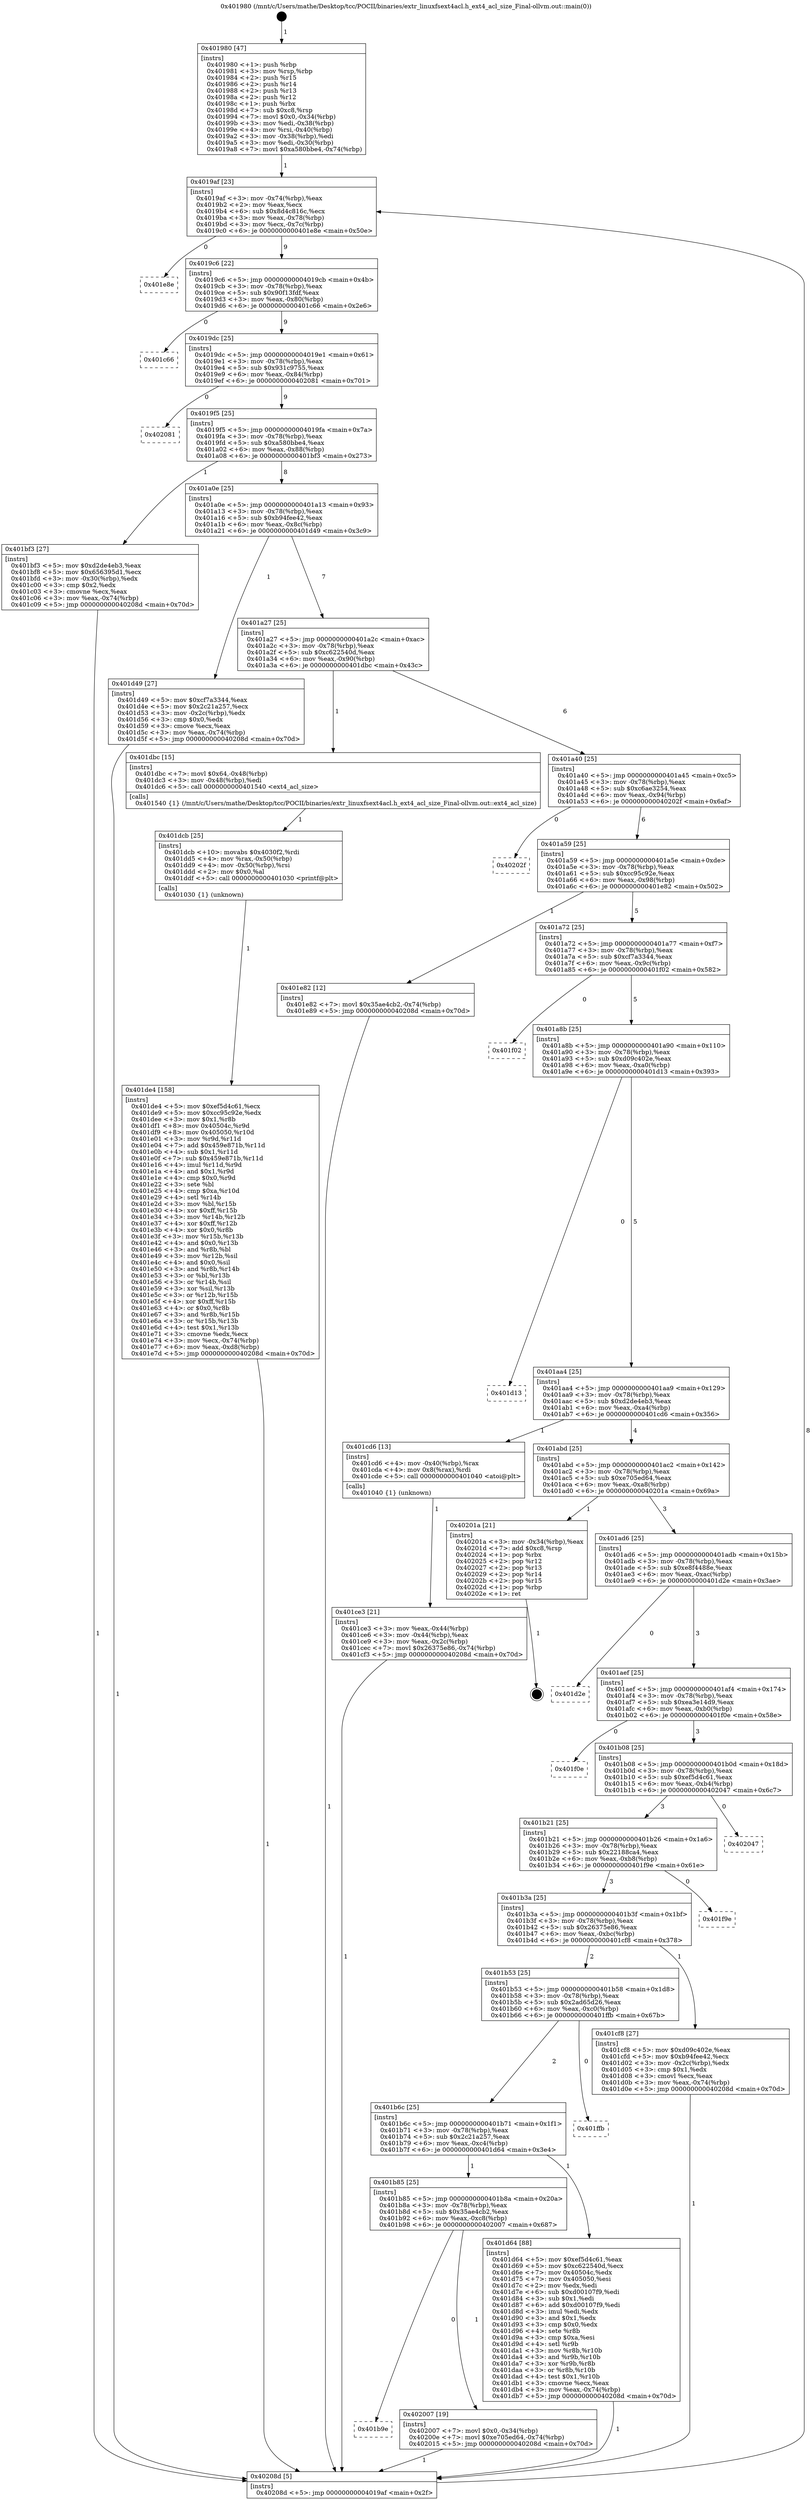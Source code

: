 digraph "0x401980" {
  label = "0x401980 (/mnt/c/Users/mathe/Desktop/tcc/POCII/binaries/extr_linuxfsext4acl.h_ext4_acl_size_Final-ollvm.out::main(0))"
  labelloc = "t"
  node[shape=record]

  Entry [label="",width=0.3,height=0.3,shape=circle,fillcolor=black,style=filled]
  "0x4019af" [label="{
     0x4019af [23]\l
     | [instrs]\l
     &nbsp;&nbsp;0x4019af \<+3\>: mov -0x74(%rbp),%eax\l
     &nbsp;&nbsp;0x4019b2 \<+2\>: mov %eax,%ecx\l
     &nbsp;&nbsp;0x4019b4 \<+6\>: sub $0x8d4c816c,%ecx\l
     &nbsp;&nbsp;0x4019ba \<+3\>: mov %eax,-0x78(%rbp)\l
     &nbsp;&nbsp;0x4019bd \<+3\>: mov %ecx,-0x7c(%rbp)\l
     &nbsp;&nbsp;0x4019c0 \<+6\>: je 0000000000401e8e \<main+0x50e\>\l
  }"]
  "0x401e8e" [label="{
     0x401e8e\l
  }", style=dashed]
  "0x4019c6" [label="{
     0x4019c6 [22]\l
     | [instrs]\l
     &nbsp;&nbsp;0x4019c6 \<+5\>: jmp 00000000004019cb \<main+0x4b\>\l
     &nbsp;&nbsp;0x4019cb \<+3\>: mov -0x78(%rbp),%eax\l
     &nbsp;&nbsp;0x4019ce \<+5\>: sub $0x90f13fdf,%eax\l
     &nbsp;&nbsp;0x4019d3 \<+3\>: mov %eax,-0x80(%rbp)\l
     &nbsp;&nbsp;0x4019d6 \<+6\>: je 0000000000401c66 \<main+0x2e6\>\l
  }"]
  Exit [label="",width=0.3,height=0.3,shape=circle,fillcolor=black,style=filled,peripheries=2]
  "0x401c66" [label="{
     0x401c66\l
  }", style=dashed]
  "0x4019dc" [label="{
     0x4019dc [25]\l
     | [instrs]\l
     &nbsp;&nbsp;0x4019dc \<+5\>: jmp 00000000004019e1 \<main+0x61\>\l
     &nbsp;&nbsp;0x4019e1 \<+3\>: mov -0x78(%rbp),%eax\l
     &nbsp;&nbsp;0x4019e4 \<+5\>: sub $0x931c9755,%eax\l
     &nbsp;&nbsp;0x4019e9 \<+6\>: mov %eax,-0x84(%rbp)\l
     &nbsp;&nbsp;0x4019ef \<+6\>: je 0000000000402081 \<main+0x701\>\l
  }"]
  "0x401b9e" [label="{
     0x401b9e\l
  }", style=dashed]
  "0x402081" [label="{
     0x402081\l
  }", style=dashed]
  "0x4019f5" [label="{
     0x4019f5 [25]\l
     | [instrs]\l
     &nbsp;&nbsp;0x4019f5 \<+5\>: jmp 00000000004019fa \<main+0x7a\>\l
     &nbsp;&nbsp;0x4019fa \<+3\>: mov -0x78(%rbp),%eax\l
     &nbsp;&nbsp;0x4019fd \<+5\>: sub $0xa580bbe4,%eax\l
     &nbsp;&nbsp;0x401a02 \<+6\>: mov %eax,-0x88(%rbp)\l
     &nbsp;&nbsp;0x401a08 \<+6\>: je 0000000000401bf3 \<main+0x273\>\l
  }"]
  "0x402007" [label="{
     0x402007 [19]\l
     | [instrs]\l
     &nbsp;&nbsp;0x402007 \<+7\>: movl $0x0,-0x34(%rbp)\l
     &nbsp;&nbsp;0x40200e \<+7\>: movl $0xe705ed64,-0x74(%rbp)\l
     &nbsp;&nbsp;0x402015 \<+5\>: jmp 000000000040208d \<main+0x70d\>\l
  }"]
  "0x401bf3" [label="{
     0x401bf3 [27]\l
     | [instrs]\l
     &nbsp;&nbsp;0x401bf3 \<+5\>: mov $0xd2de4eb3,%eax\l
     &nbsp;&nbsp;0x401bf8 \<+5\>: mov $0x656395d1,%ecx\l
     &nbsp;&nbsp;0x401bfd \<+3\>: mov -0x30(%rbp),%edx\l
     &nbsp;&nbsp;0x401c00 \<+3\>: cmp $0x2,%edx\l
     &nbsp;&nbsp;0x401c03 \<+3\>: cmovne %ecx,%eax\l
     &nbsp;&nbsp;0x401c06 \<+3\>: mov %eax,-0x74(%rbp)\l
     &nbsp;&nbsp;0x401c09 \<+5\>: jmp 000000000040208d \<main+0x70d\>\l
  }"]
  "0x401a0e" [label="{
     0x401a0e [25]\l
     | [instrs]\l
     &nbsp;&nbsp;0x401a0e \<+5\>: jmp 0000000000401a13 \<main+0x93\>\l
     &nbsp;&nbsp;0x401a13 \<+3\>: mov -0x78(%rbp),%eax\l
     &nbsp;&nbsp;0x401a16 \<+5\>: sub $0xb94fee42,%eax\l
     &nbsp;&nbsp;0x401a1b \<+6\>: mov %eax,-0x8c(%rbp)\l
     &nbsp;&nbsp;0x401a21 \<+6\>: je 0000000000401d49 \<main+0x3c9\>\l
  }"]
  "0x40208d" [label="{
     0x40208d [5]\l
     | [instrs]\l
     &nbsp;&nbsp;0x40208d \<+5\>: jmp 00000000004019af \<main+0x2f\>\l
  }"]
  "0x401980" [label="{
     0x401980 [47]\l
     | [instrs]\l
     &nbsp;&nbsp;0x401980 \<+1\>: push %rbp\l
     &nbsp;&nbsp;0x401981 \<+3\>: mov %rsp,%rbp\l
     &nbsp;&nbsp;0x401984 \<+2\>: push %r15\l
     &nbsp;&nbsp;0x401986 \<+2\>: push %r14\l
     &nbsp;&nbsp;0x401988 \<+2\>: push %r13\l
     &nbsp;&nbsp;0x40198a \<+2\>: push %r12\l
     &nbsp;&nbsp;0x40198c \<+1\>: push %rbx\l
     &nbsp;&nbsp;0x40198d \<+7\>: sub $0xc8,%rsp\l
     &nbsp;&nbsp;0x401994 \<+7\>: movl $0x0,-0x34(%rbp)\l
     &nbsp;&nbsp;0x40199b \<+3\>: mov %edi,-0x38(%rbp)\l
     &nbsp;&nbsp;0x40199e \<+4\>: mov %rsi,-0x40(%rbp)\l
     &nbsp;&nbsp;0x4019a2 \<+3\>: mov -0x38(%rbp),%edi\l
     &nbsp;&nbsp;0x4019a5 \<+3\>: mov %edi,-0x30(%rbp)\l
     &nbsp;&nbsp;0x4019a8 \<+7\>: movl $0xa580bbe4,-0x74(%rbp)\l
  }"]
  "0x401de4" [label="{
     0x401de4 [158]\l
     | [instrs]\l
     &nbsp;&nbsp;0x401de4 \<+5\>: mov $0xef5d4c61,%ecx\l
     &nbsp;&nbsp;0x401de9 \<+5\>: mov $0xcc95c92e,%edx\l
     &nbsp;&nbsp;0x401dee \<+3\>: mov $0x1,%r8b\l
     &nbsp;&nbsp;0x401df1 \<+8\>: mov 0x40504c,%r9d\l
     &nbsp;&nbsp;0x401df9 \<+8\>: mov 0x405050,%r10d\l
     &nbsp;&nbsp;0x401e01 \<+3\>: mov %r9d,%r11d\l
     &nbsp;&nbsp;0x401e04 \<+7\>: add $0x459e871b,%r11d\l
     &nbsp;&nbsp;0x401e0b \<+4\>: sub $0x1,%r11d\l
     &nbsp;&nbsp;0x401e0f \<+7\>: sub $0x459e871b,%r11d\l
     &nbsp;&nbsp;0x401e16 \<+4\>: imul %r11d,%r9d\l
     &nbsp;&nbsp;0x401e1a \<+4\>: and $0x1,%r9d\l
     &nbsp;&nbsp;0x401e1e \<+4\>: cmp $0x0,%r9d\l
     &nbsp;&nbsp;0x401e22 \<+3\>: sete %bl\l
     &nbsp;&nbsp;0x401e25 \<+4\>: cmp $0xa,%r10d\l
     &nbsp;&nbsp;0x401e29 \<+4\>: setl %r14b\l
     &nbsp;&nbsp;0x401e2d \<+3\>: mov %bl,%r15b\l
     &nbsp;&nbsp;0x401e30 \<+4\>: xor $0xff,%r15b\l
     &nbsp;&nbsp;0x401e34 \<+3\>: mov %r14b,%r12b\l
     &nbsp;&nbsp;0x401e37 \<+4\>: xor $0xff,%r12b\l
     &nbsp;&nbsp;0x401e3b \<+4\>: xor $0x0,%r8b\l
     &nbsp;&nbsp;0x401e3f \<+3\>: mov %r15b,%r13b\l
     &nbsp;&nbsp;0x401e42 \<+4\>: and $0x0,%r13b\l
     &nbsp;&nbsp;0x401e46 \<+3\>: and %r8b,%bl\l
     &nbsp;&nbsp;0x401e49 \<+3\>: mov %r12b,%sil\l
     &nbsp;&nbsp;0x401e4c \<+4\>: and $0x0,%sil\l
     &nbsp;&nbsp;0x401e50 \<+3\>: and %r8b,%r14b\l
     &nbsp;&nbsp;0x401e53 \<+3\>: or %bl,%r13b\l
     &nbsp;&nbsp;0x401e56 \<+3\>: or %r14b,%sil\l
     &nbsp;&nbsp;0x401e59 \<+3\>: xor %sil,%r13b\l
     &nbsp;&nbsp;0x401e5c \<+3\>: or %r12b,%r15b\l
     &nbsp;&nbsp;0x401e5f \<+4\>: xor $0xff,%r15b\l
     &nbsp;&nbsp;0x401e63 \<+4\>: or $0x0,%r8b\l
     &nbsp;&nbsp;0x401e67 \<+3\>: and %r8b,%r15b\l
     &nbsp;&nbsp;0x401e6a \<+3\>: or %r15b,%r13b\l
     &nbsp;&nbsp;0x401e6d \<+4\>: test $0x1,%r13b\l
     &nbsp;&nbsp;0x401e71 \<+3\>: cmovne %edx,%ecx\l
     &nbsp;&nbsp;0x401e74 \<+3\>: mov %ecx,-0x74(%rbp)\l
     &nbsp;&nbsp;0x401e77 \<+6\>: mov %eax,-0xd8(%rbp)\l
     &nbsp;&nbsp;0x401e7d \<+5\>: jmp 000000000040208d \<main+0x70d\>\l
  }"]
  "0x401d49" [label="{
     0x401d49 [27]\l
     | [instrs]\l
     &nbsp;&nbsp;0x401d49 \<+5\>: mov $0xcf7a3344,%eax\l
     &nbsp;&nbsp;0x401d4e \<+5\>: mov $0x2c21a257,%ecx\l
     &nbsp;&nbsp;0x401d53 \<+3\>: mov -0x2c(%rbp),%edx\l
     &nbsp;&nbsp;0x401d56 \<+3\>: cmp $0x0,%edx\l
     &nbsp;&nbsp;0x401d59 \<+3\>: cmove %ecx,%eax\l
     &nbsp;&nbsp;0x401d5c \<+3\>: mov %eax,-0x74(%rbp)\l
     &nbsp;&nbsp;0x401d5f \<+5\>: jmp 000000000040208d \<main+0x70d\>\l
  }"]
  "0x401a27" [label="{
     0x401a27 [25]\l
     | [instrs]\l
     &nbsp;&nbsp;0x401a27 \<+5\>: jmp 0000000000401a2c \<main+0xac\>\l
     &nbsp;&nbsp;0x401a2c \<+3\>: mov -0x78(%rbp),%eax\l
     &nbsp;&nbsp;0x401a2f \<+5\>: sub $0xc622540d,%eax\l
     &nbsp;&nbsp;0x401a34 \<+6\>: mov %eax,-0x90(%rbp)\l
     &nbsp;&nbsp;0x401a3a \<+6\>: je 0000000000401dbc \<main+0x43c\>\l
  }"]
  "0x401dcb" [label="{
     0x401dcb [25]\l
     | [instrs]\l
     &nbsp;&nbsp;0x401dcb \<+10\>: movabs $0x4030f2,%rdi\l
     &nbsp;&nbsp;0x401dd5 \<+4\>: mov %rax,-0x50(%rbp)\l
     &nbsp;&nbsp;0x401dd9 \<+4\>: mov -0x50(%rbp),%rsi\l
     &nbsp;&nbsp;0x401ddd \<+2\>: mov $0x0,%al\l
     &nbsp;&nbsp;0x401ddf \<+5\>: call 0000000000401030 \<printf@plt\>\l
     | [calls]\l
     &nbsp;&nbsp;0x401030 \{1\} (unknown)\l
  }"]
  "0x401dbc" [label="{
     0x401dbc [15]\l
     | [instrs]\l
     &nbsp;&nbsp;0x401dbc \<+7\>: movl $0x64,-0x48(%rbp)\l
     &nbsp;&nbsp;0x401dc3 \<+3\>: mov -0x48(%rbp),%edi\l
     &nbsp;&nbsp;0x401dc6 \<+5\>: call 0000000000401540 \<ext4_acl_size\>\l
     | [calls]\l
     &nbsp;&nbsp;0x401540 \{1\} (/mnt/c/Users/mathe/Desktop/tcc/POCII/binaries/extr_linuxfsext4acl.h_ext4_acl_size_Final-ollvm.out::ext4_acl_size)\l
  }"]
  "0x401a40" [label="{
     0x401a40 [25]\l
     | [instrs]\l
     &nbsp;&nbsp;0x401a40 \<+5\>: jmp 0000000000401a45 \<main+0xc5\>\l
     &nbsp;&nbsp;0x401a45 \<+3\>: mov -0x78(%rbp),%eax\l
     &nbsp;&nbsp;0x401a48 \<+5\>: sub $0xc6ae3254,%eax\l
     &nbsp;&nbsp;0x401a4d \<+6\>: mov %eax,-0x94(%rbp)\l
     &nbsp;&nbsp;0x401a53 \<+6\>: je 000000000040202f \<main+0x6af\>\l
  }"]
  "0x401b85" [label="{
     0x401b85 [25]\l
     | [instrs]\l
     &nbsp;&nbsp;0x401b85 \<+5\>: jmp 0000000000401b8a \<main+0x20a\>\l
     &nbsp;&nbsp;0x401b8a \<+3\>: mov -0x78(%rbp),%eax\l
     &nbsp;&nbsp;0x401b8d \<+5\>: sub $0x35ae4cb2,%eax\l
     &nbsp;&nbsp;0x401b92 \<+6\>: mov %eax,-0xc8(%rbp)\l
     &nbsp;&nbsp;0x401b98 \<+6\>: je 0000000000402007 \<main+0x687\>\l
  }"]
  "0x40202f" [label="{
     0x40202f\l
  }", style=dashed]
  "0x401a59" [label="{
     0x401a59 [25]\l
     | [instrs]\l
     &nbsp;&nbsp;0x401a59 \<+5\>: jmp 0000000000401a5e \<main+0xde\>\l
     &nbsp;&nbsp;0x401a5e \<+3\>: mov -0x78(%rbp),%eax\l
     &nbsp;&nbsp;0x401a61 \<+5\>: sub $0xcc95c92e,%eax\l
     &nbsp;&nbsp;0x401a66 \<+6\>: mov %eax,-0x98(%rbp)\l
     &nbsp;&nbsp;0x401a6c \<+6\>: je 0000000000401e82 \<main+0x502\>\l
  }"]
  "0x401d64" [label="{
     0x401d64 [88]\l
     | [instrs]\l
     &nbsp;&nbsp;0x401d64 \<+5\>: mov $0xef5d4c61,%eax\l
     &nbsp;&nbsp;0x401d69 \<+5\>: mov $0xc622540d,%ecx\l
     &nbsp;&nbsp;0x401d6e \<+7\>: mov 0x40504c,%edx\l
     &nbsp;&nbsp;0x401d75 \<+7\>: mov 0x405050,%esi\l
     &nbsp;&nbsp;0x401d7c \<+2\>: mov %edx,%edi\l
     &nbsp;&nbsp;0x401d7e \<+6\>: sub $0xd00107f9,%edi\l
     &nbsp;&nbsp;0x401d84 \<+3\>: sub $0x1,%edi\l
     &nbsp;&nbsp;0x401d87 \<+6\>: add $0xd00107f9,%edi\l
     &nbsp;&nbsp;0x401d8d \<+3\>: imul %edi,%edx\l
     &nbsp;&nbsp;0x401d90 \<+3\>: and $0x1,%edx\l
     &nbsp;&nbsp;0x401d93 \<+3\>: cmp $0x0,%edx\l
     &nbsp;&nbsp;0x401d96 \<+4\>: sete %r8b\l
     &nbsp;&nbsp;0x401d9a \<+3\>: cmp $0xa,%esi\l
     &nbsp;&nbsp;0x401d9d \<+4\>: setl %r9b\l
     &nbsp;&nbsp;0x401da1 \<+3\>: mov %r8b,%r10b\l
     &nbsp;&nbsp;0x401da4 \<+3\>: and %r9b,%r10b\l
     &nbsp;&nbsp;0x401da7 \<+3\>: xor %r9b,%r8b\l
     &nbsp;&nbsp;0x401daa \<+3\>: or %r8b,%r10b\l
     &nbsp;&nbsp;0x401dad \<+4\>: test $0x1,%r10b\l
     &nbsp;&nbsp;0x401db1 \<+3\>: cmovne %ecx,%eax\l
     &nbsp;&nbsp;0x401db4 \<+3\>: mov %eax,-0x74(%rbp)\l
     &nbsp;&nbsp;0x401db7 \<+5\>: jmp 000000000040208d \<main+0x70d\>\l
  }"]
  "0x401e82" [label="{
     0x401e82 [12]\l
     | [instrs]\l
     &nbsp;&nbsp;0x401e82 \<+7\>: movl $0x35ae4cb2,-0x74(%rbp)\l
     &nbsp;&nbsp;0x401e89 \<+5\>: jmp 000000000040208d \<main+0x70d\>\l
  }"]
  "0x401a72" [label="{
     0x401a72 [25]\l
     | [instrs]\l
     &nbsp;&nbsp;0x401a72 \<+5\>: jmp 0000000000401a77 \<main+0xf7\>\l
     &nbsp;&nbsp;0x401a77 \<+3\>: mov -0x78(%rbp),%eax\l
     &nbsp;&nbsp;0x401a7a \<+5\>: sub $0xcf7a3344,%eax\l
     &nbsp;&nbsp;0x401a7f \<+6\>: mov %eax,-0x9c(%rbp)\l
     &nbsp;&nbsp;0x401a85 \<+6\>: je 0000000000401f02 \<main+0x582\>\l
  }"]
  "0x401b6c" [label="{
     0x401b6c [25]\l
     | [instrs]\l
     &nbsp;&nbsp;0x401b6c \<+5\>: jmp 0000000000401b71 \<main+0x1f1\>\l
     &nbsp;&nbsp;0x401b71 \<+3\>: mov -0x78(%rbp),%eax\l
     &nbsp;&nbsp;0x401b74 \<+5\>: sub $0x2c21a257,%eax\l
     &nbsp;&nbsp;0x401b79 \<+6\>: mov %eax,-0xc4(%rbp)\l
     &nbsp;&nbsp;0x401b7f \<+6\>: je 0000000000401d64 \<main+0x3e4\>\l
  }"]
  "0x401f02" [label="{
     0x401f02\l
  }", style=dashed]
  "0x401a8b" [label="{
     0x401a8b [25]\l
     | [instrs]\l
     &nbsp;&nbsp;0x401a8b \<+5\>: jmp 0000000000401a90 \<main+0x110\>\l
     &nbsp;&nbsp;0x401a90 \<+3\>: mov -0x78(%rbp),%eax\l
     &nbsp;&nbsp;0x401a93 \<+5\>: sub $0xd09c402e,%eax\l
     &nbsp;&nbsp;0x401a98 \<+6\>: mov %eax,-0xa0(%rbp)\l
     &nbsp;&nbsp;0x401a9e \<+6\>: je 0000000000401d13 \<main+0x393\>\l
  }"]
  "0x401ffb" [label="{
     0x401ffb\l
  }", style=dashed]
  "0x401d13" [label="{
     0x401d13\l
  }", style=dashed]
  "0x401aa4" [label="{
     0x401aa4 [25]\l
     | [instrs]\l
     &nbsp;&nbsp;0x401aa4 \<+5\>: jmp 0000000000401aa9 \<main+0x129\>\l
     &nbsp;&nbsp;0x401aa9 \<+3\>: mov -0x78(%rbp),%eax\l
     &nbsp;&nbsp;0x401aac \<+5\>: sub $0xd2de4eb3,%eax\l
     &nbsp;&nbsp;0x401ab1 \<+6\>: mov %eax,-0xa4(%rbp)\l
     &nbsp;&nbsp;0x401ab7 \<+6\>: je 0000000000401cd6 \<main+0x356\>\l
  }"]
  "0x401b53" [label="{
     0x401b53 [25]\l
     | [instrs]\l
     &nbsp;&nbsp;0x401b53 \<+5\>: jmp 0000000000401b58 \<main+0x1d8\>\l
     &nbsp;&nbsp;0x401b58 \<+3\>: mov -0x78(%rbp),%eax\l
     &nbsp;&nbsp;0x401b5b \<+5\>: sub $0x2ad65d26,%eax\l
     &nbsp;&nbsp;0x401b60 \<+6\>: mov %eax,-0xc0(%rbp)\l
     &nbsp;&nbsp;0x401b66 \<+6\>: je 0000000000401ffb \<main+0x67b\>\l
  }"]
  "0x401cd6" [label="{
     0x401cd6 [13]\l
     | [instrs]\l
     &nbsp;&nbsp;0x401cd6 \<+4\>: mov -0x40(%rbp),%rax\l
     &nbsp;&nbsp;0x401cda \<+4\>: mov 0x8(%rax),%rdi\l
     &nbsp;&nbsp;0x401cde \<+5\>: call 0000000000401040 \<atoi@plt\>\l
     | [calls]\l
     &nbsp;&nbsp;0x401040 \{1\} (unknown)\l
  }"]
  "0x401abd" [label="{
     0x401abd [25]\l
     | [instrs]\l
     &nbsp;&nbsp;0x401abd \<+5\>: jmp 0000000000401ac2 \<main+0x142\>\l
     &nbsp;&nbsp;0x401ac2 \<+3\>: mov -0x78(%rbp),%eax\l
     &nbsp;&nbsp;0x401ac5 \<+5\>: sub $0xe705ed64,%eax\l
     &nbsp;&nbsp;0x401aca \<+6\>: mov %eax,-0xa8(%rbp)\l
     &nbsp;&nbsp;0x401ad0 \<+6\>: je 000000000040201a \<main+0x69a\>\l
  }"]
  "0x401ce3" [label="{
     0x401ce3 [21]\l
     | [instrs]\l
     &nbsp;&nbsp;0x401ce3 \<+3\>: mov %eax,-0x44(%rbp)\l
     &nbsp;&nbsp;0x401ce6 \<+3\>: mov -0x44(%rbp),%eax\l
     &nbsp;&nbsp;0x401ce9 \<+3\>: mov %eax,-0x2c(%rbp)\l
     &nbsp;&nbsp;0x401cec \<+7\>: movl $0x26375e86,-0x74(%rbp)\l
     &nbsp;&nbsp;0x401cf3 \<+5\>: jmp 000000000040208d \<main+0x70d\>\l
  }"]
  "0x401cf8" [label="{
     0x401cf8 [27]\l
     | [instrs]\l
     &nbsp;&nbsp;0x401cf8 \<+5\>: mov $0xd09c402e,%eax\l
     &nbsp;&nbsp;0x401cfd \<+5\>: mov $0xb94fee42,%ecx\l
     &nbsp;&nbsp;0x401d02 \<+3\>: mov -0x2c(%rbp),%edx\l
     &nbsp;&nbsp;0x401d05 \<+3\>: cmp $0x1,%edx\l
     &nbsp;&nbsp;0x401d08 \<+3\>: cmovl %ecx,%eax\l
     &nbsp;&nbsp;0x401d0b \<+3\>: mov %eax,-0x74(%rbp)\l
     &nbsp;&nbsp;0x401d0e \<+5\>: jmp 000000000040208d \<main+0x70d\>\l
  }"]
  "0x40201a" [label="{
     0x40201a [21]\l
     | [instrs]\l
     &nbsp;&nbsp;0x40201a \<+3\>: mov -0x34(%rbp),%eax\l
     &nbsp;&nbsp;0x40201d \<+7\>: add $0xc8,%rsp\l
     &nbsp;&nbsp;0x402024 \<+1\>: pop %rbx\l
     &nbsp;&nbsp;0x402025 \<+2\>: pop %r12\l
     &nbsp;&nbsp;0x402027 \<+2\>: pop %r13\l
     &nbsp;&nbsp;0x402029 \<+2\>: pop %r14\l
     &nbsp;&nbsp;0x40202b \<+2\>: pop %r15\l
     &nbsp;&nbsp;0x40202d \<+1\>: pop %rbp\l
     &nbsp;&nbsp;0x40202e \<+1\>: ret\l
  }"]
  "0x401ad6" [label="{
     0x401ad6 [25]\l
     | [instrs]\l
     &nbsp;&nbsp;0x401ad6 \<+5\>: jmp 0000000000401adb \<main+0x15b\>\l
     &nbsp;&nbsp;0x401adb \<+3\>: mov -0x78(%rbp),%eax\l
     &nbsp;&nbsp;0x401ade \<+5\>: sub $0xe8f4488e,%eax\l
     &nbsp;&nbsp;0x401ae3 \<+6\>: mov %eax,-0xac(%rbp)\l
     &nbsp;&nbsp;0x401ae9 \<+6\>: je 0000000000401d2e \<main+0x3ae\>\l
  }"]
  "0x401b3a" [label="{
     0x401b3a [25]\l
     | [instrs]\l
     &nbsp;&nbsp;0x401b3a \<+5\>: jmp 0000000000401b3f \<main+0x1bf\>\l
     &nbsp;&nbsp;0x401b3f \<+3\>: mov -0x78(%rbp),%eax\l
     &nbsp;&nbsp;0x401b42 \<+5\>: sub $0x26375e86,%eax\l
     &nbsp;&nbsp;0x401b47 \<+6\>: mov %eax,-0xbc(%rbp)\l
     &nbsp;&nbsp;0x401b4d \<+6\>: je 0000000000401cf8 \<main+0x378\>\l
  }"]
  "0x401d2e" [label="{
     0x401d2e\l
  }", style=dashed]
  "0x401aef" [label="{
     0x401aef [25]\l
     | [instrs]\l
     &nbsp;&nbsp;0x401aef \<+5\>: jmp 0000000000401af4 \<main+0x174\>\l
     &nbsp;&nbsp;0x401af4 \<+3\>: mov -0x78(%rbp),%eax\l
     &nbsp;&nbsp;0x401af7 \<+5\>: sub $0xea3e14d9,%eax\l
     &nbsp;&nbsp;0x401afc \<+6\>: mov %eax,-0xb0(%rbp)\l
     &nbsp;&nbsp;0x401b02 \<+6\>: je 0000000000401f0e \<main+0x58e\>\l
  }"]
  "0x401f9e" [label="{
     0x401f9e\l
  }", style=dashed]
  "0x401f0e" [label="{
     0x401f0e\l
  }", style=dashed]
  "0x401b08" [label="{
     0x401b08 [25]\l
     | [instrs]\l
     &nbsp;&nbsp;0x401b08 \<+5\>: jmp 0000000000401b0d \<main+0x18d\>\l
     &nbsp;&nbsp;0x401b0d \<+3\>: mov -0x78(%rbp),%eax\l
     &nbsp;&nbsp;0x401b10 \<+5\>: sub $0xef5d4c61,%eax\l
     &nbsp;&nbsp;0x401b15 \<+6\>: mov %eax,-0xb4(%rbp)\l
     &nbsp;&nbsp;0x401b1b \<+6\>: je 0000000000402047 \<main+0x6c7\>\l
  }"]
  "0x401b21" [label="{
     0x401b21 [25]\l
     | [instrs]\l
     &nbsp;&nbsp;0x401b21 \<+5\>: jmp 0000000000401b26 \<main+0x1a6\>\l
     &nbsp;&nbsp;0x401b26 \<+3\>: mov -0x78(%rbp),%eax\l
     &nbsp;&nbsp;0x401b29 \<+5\>: sub $0x22188ca4,%eax\l
     &nbsp;&nbsp;0x401b2e \<+6\>: mov %eax,-0xb8(%rbp)\l
     &nbsp;&nbsp;0x401b34 \<+6\>: je 0000000000401f9e \<main+0x61e\>\l
  }"]
  "0x402047" [label="{
     0x402047\l
  }", style=dashed]
  Entry -> "0x401980" [label=" 1"]
  "0x4019af" -> "0x401e8e" [label=" 0"]
  "0x4019af" -> "0x4019c6" [label=" 9"]
  "0x40201a" -> Exit [label=" 1"]
  "0x4019c6" -> "0x401c66" [label=" 0"]
  "0x4019c6" -> "0x4019dc" [label=" 9"]
  "0x402007" -> "0x40208d" [label=" 1"]
  "0x4019dc" -> "0x402081" [label=" 0"]
  "0x4019dc" -> "0x4019f5" [label=" 9"]
  "0x401b85" -> "0x401b9e" [label=" 0"]
  "0x4019f5" -> "0x401bf3" [label=" 1"]
  "0x4019f5" -> "0x401a0e" [label=" 8"]
  "0x401bf3" -> "0x40208d" [label=" 1"]
  "0x401980" -> "0x4019af" [label=" 1"]
  "0x40208d" -> "0x4019af" [label=" 8"]
  "0x401b85" -> "0x402007" [label=" 1"]
  "0x401a0e" -> "0x401d49" [label=" 1"]
  "0x401a0e" -> "0x401a27" [label=" 7"]
  "0x401e82" -> "0x40208d" [label=" 1"]
  "0x401a27" -> "0x401dbc" [label=" 1"]
  "0x401a27" -> "0x401a40" [label=" 6"]
  "0x401de4" -> "0x40208d" [label=" 1"]
  "0x401a40" -> "0x40202f" [label=" 0"]
  "0x401a40" -> "0x401a59" [label=" 6"]
  "0x401dcb" -> "0x401de4" [label=" 1"]
  "0x401a59" -> "0x401e82" [label=" 1"]
  "0x401a59" -> "0x401a72" [label=" 5"]
  "0x401dbc" -> "0x401dcb" [label=" 1"]
  "0x401a72" -> "0x401f02" [label=" 0"]
  "0x401a72" -> "0x401a8b" [label=" 5"]
  "0x401b6c" -> "0x401b85" [label=" 1"]
  "0x401a8b" -> "0x401d13" [label=" 0"]
  "0x401a8b" -> "0x401aa4" [label=" 5"]
  "0x401b6c" -> "0x401d64" [label=" 1"]
  "0x401aa4" -> "0x401cd6" [label=" 1"]
  "0x401aa4" -> "0x401abd" [label=" 4"]
  "0x401cd6" -> "0x401ce3" [label=" 1"]
  "0x401ce3" -> "0x40208d" [label=" 1"]
  "0x401b53" -> "0x401b6c" [label=" 2"]
  "0x401abd" -> "0x40201a" [label=" 1"]
  "0x401abd" -> "0x401ad6" [label=" 3"]
  "0x401b53" -> "0x401ffb" [label=" 0"]
  "0x401ad6" -> "0x401d2e" [label=" 0"]
  "0x401ad6" -> "0x401aef" [label=" 3"]
  "0x401d49" -> "0x40208d" [label=" 1"]
  "0x401aef" -> "0x401f0e" [label=" 0"]
  "0x401aef" -> "0x401b08" [label=" 3"]
  "0x401cf8" -> "0x40208d" [label=" 1"]
  "0x401b08" -> "0x402047" [label=" 0"]
  "0x401b08" -> "0x401b21" [label=" 3"]
  "0x401b3a" -> "0x401b53" [label=" 2"]
  "0x401b21" -> "0x401f9e" [label=" 0"]
  "0x401b21" -> "0x401b3a" [label=" 3"]
  "0x401d64" -> "0x40208d" [label=" 1"]
  "0x401b3a" -> "0x401cf8" [label=" 1"]
}
